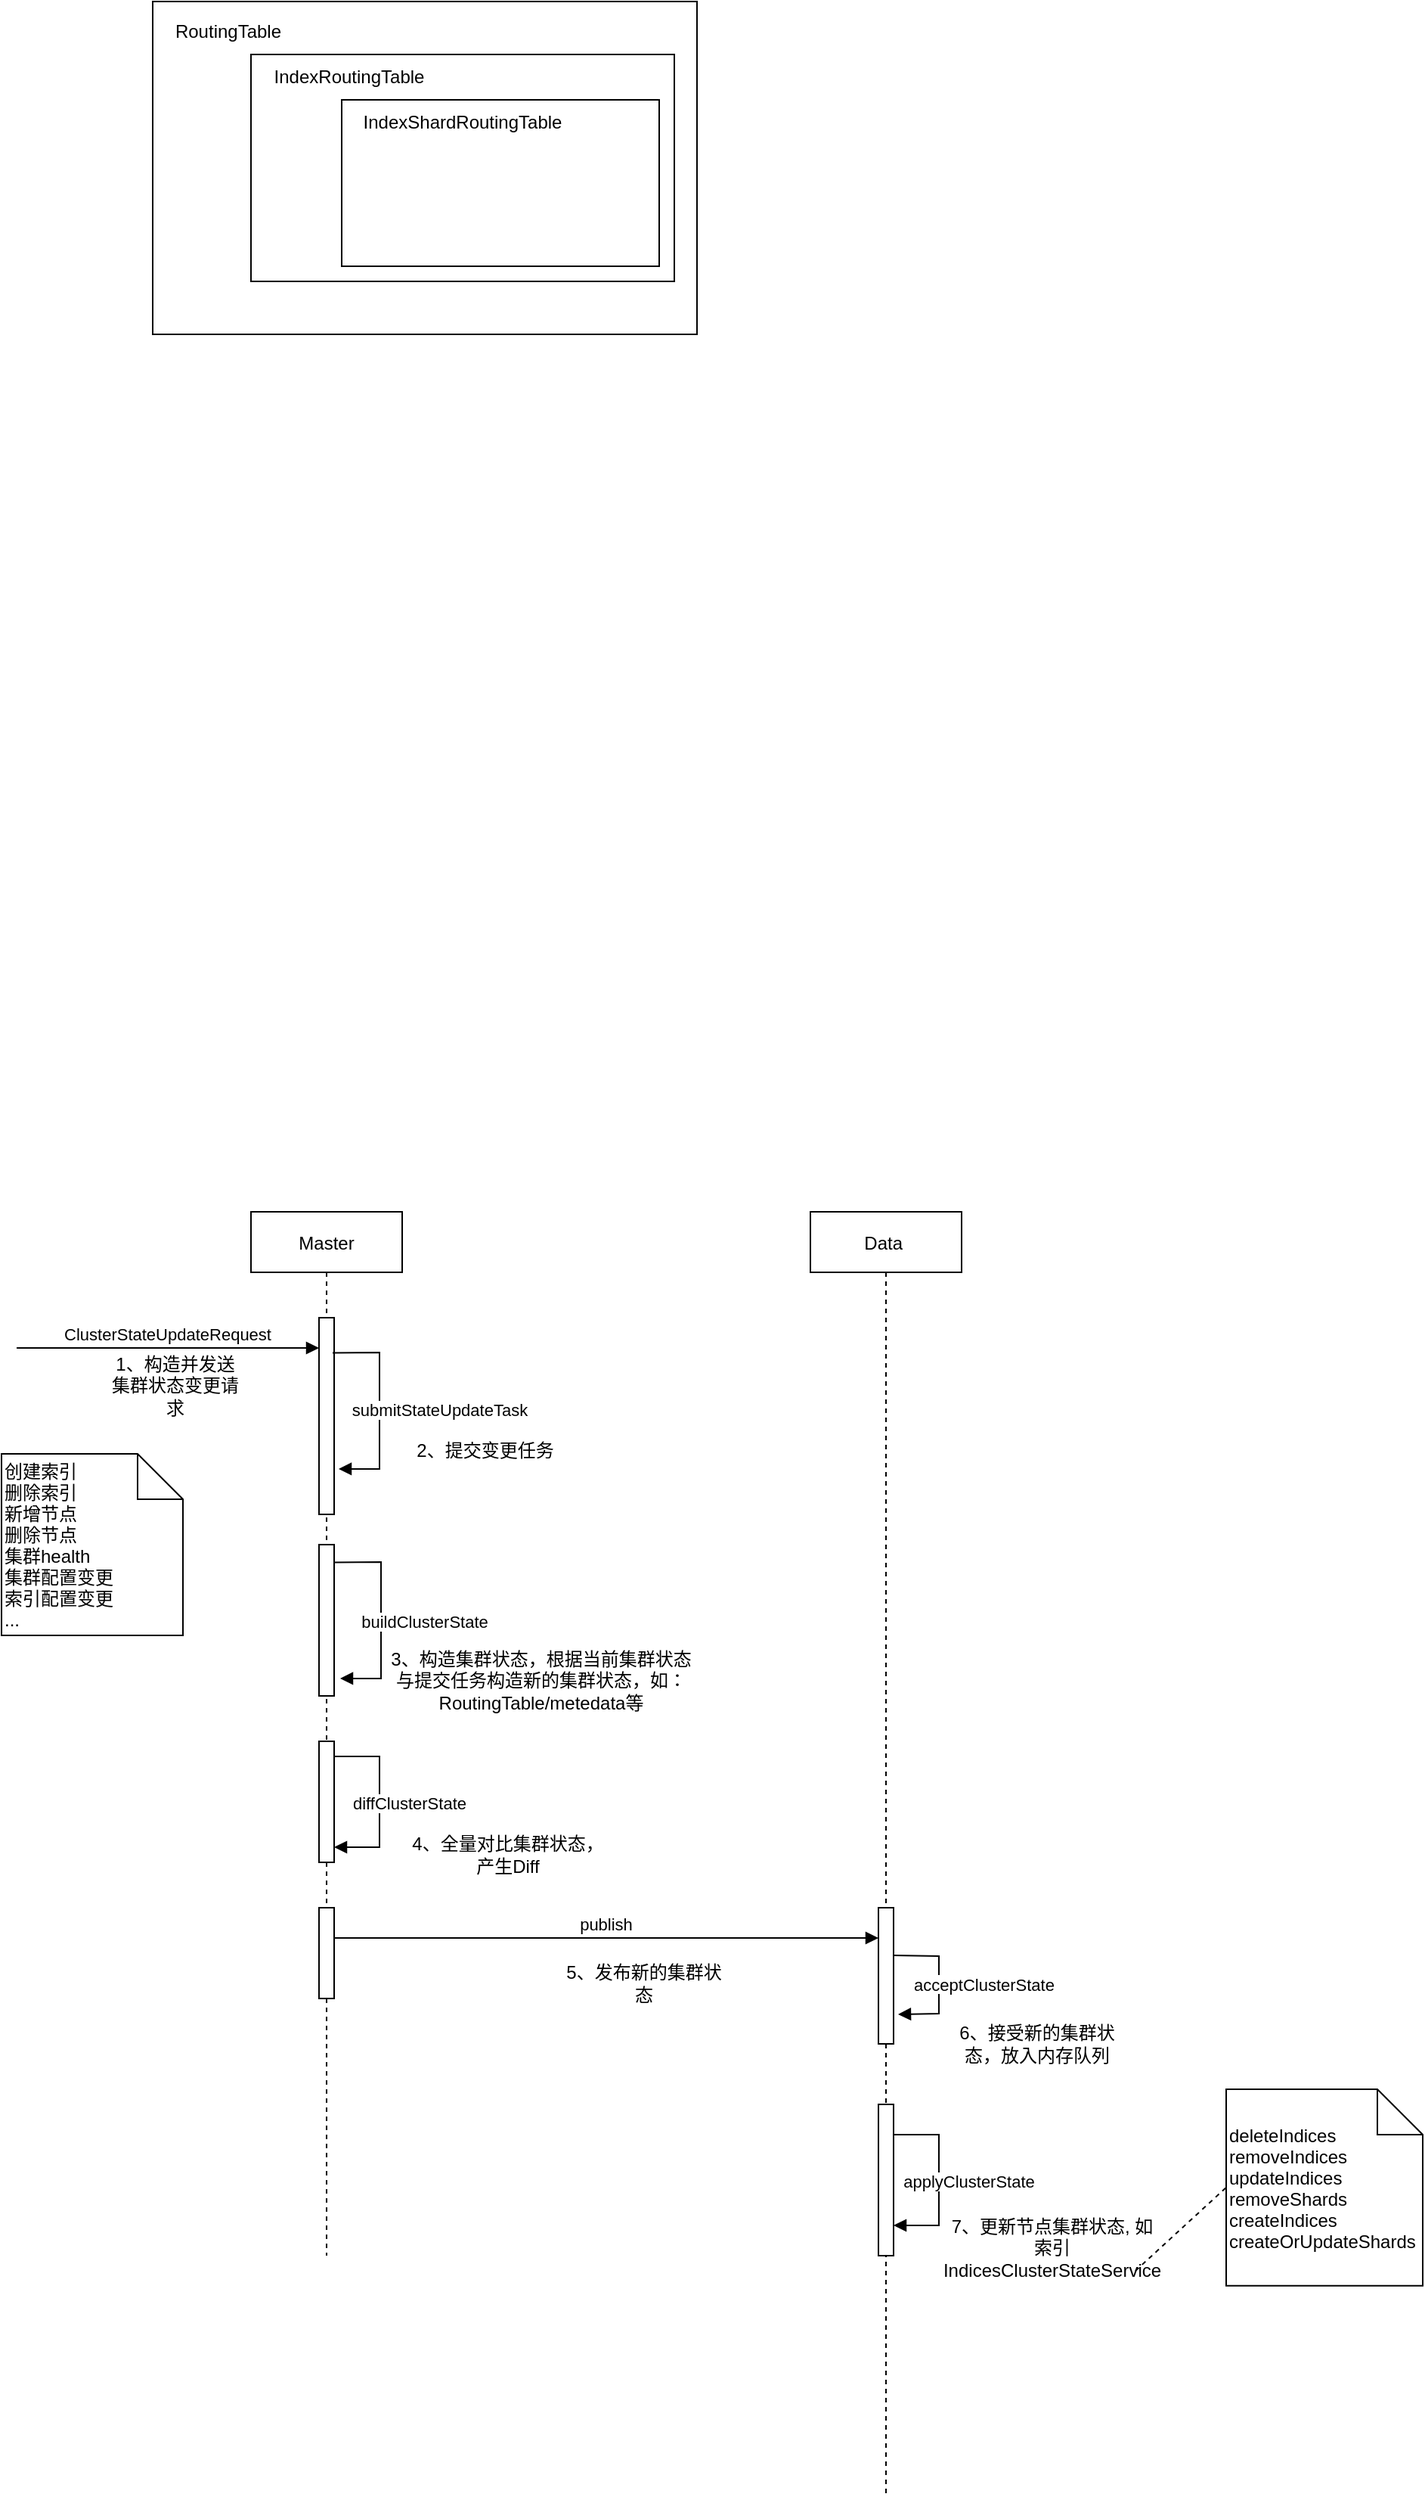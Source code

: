 <mxfile version="20.4.2" type="github">
  <diagram id="kgpKYQtTHZ0yAKxKKP6v" name="Page-1">
    <mxGraphModel dx="1426" dy="794" grid="1" gridSize="10" guides="1" tooltips="1" connect="1" arrows="1" fold="1" page="1" pageScale="1" pageWidth="1169" pageHeight="1654" math="0" shadow="0">
      <root>
        <mxCell id="0" />
        <mxCell id="1" parent="0" />
        <mxCell id="3nuBFxr9cyL0pnOWT2aG-1" value="Master" style="shape=umlLifeline;perimeter=lifelinePerimeter;container=1;collapsible=0;recursiveResize=0;rounded=0;shadow=0;strokeWidth=1;" parent="1" vertex="1">
          <mxGeometry x="215" y="870" width="100" height="690" as="geometry" />
        </mxCell>
        <mxCell id="3nuBFxr9cyL0pnOWT2aG-2" value="" style="points=[];perimeter=orthogonalPerimeter;rounded=0;shadow=0;strokeWidth=1;" parent="3nuBFxr9cyL0pnOWT2aG-1" vertex="1">
          <mxGeometry x="45" y="70" width="10" height="130" as="geometry" />
        </mxCell>
        <mxCell id="AwmB5CsNsaKVvRhN-XGT-18" value="submitStateUpdateTask" style="verticalAlign=bottom;endArrow=block;shadow=0;strokeWidth=1;rounded=0;exitX=0.9;exitY=0.179;exitDx=0;exitDy=0;exitPerimeter=0;entryX=1.3;entryY=0.769;entryDx=0;entryDy=0;entryPerimeter=0;" parent="3nuBFxr9cyL0pnOWT2aG-1" source="3nuBFxr9cyL0pnOWT2aG-2" target="3nuBFxr9cyL0pnOWT2aG-2" edge="1">
          <mxGeometry x="0.156" y="40" relative="1" as="geometry">
            <mxPoint x="55" y="90" as="sourcePoint" />
            <mxPoint x="65" y="170" as="targetPoint" />
            <Array as="points">
              <mxPoint x="85" y="93" />
              <mxPoint x="85" y="170" />
            </Array>
            <mxPoint as="offset" />
          </mxGeometry>
        </mxCell>
        <mxCell id="AwmB5CsNsaKVvRhN-XGT-12" value="" style="points=[];perimeter=orthogonalPerimeter;rounded=0;shadow=0;strokeWidth=1;" parent="3nuBFxr9cyL0pnOWT2aG-1" vertex="1">
          <mxGeometry x="45" y="220" width="10" height="100" as="geometry" />
        </mxCell>
        <mxCell id="AwmB5CsNsaKVvRhN-XGT-22" value="buildClusterState" style="verticalAlign=bottom;endArrow=block;shadow=0;strokeWidth=1;rounded=0;exitX=0.9;exitY=0.179;exitDx=0;exitDy=0;exitPerimeter=0;entryX=1.3;entryY=0.769;entryDx=0;entryDy=0;entryPerimeter=0;" parent="3nuBFxr9cyL0pnOWT2aG-1" edge="1">
          <mxGeometry x="0.178" y="29" relative="1" as="geometry">
            <mxPoint x="55" y="231.77" as="sourcePoint" />
            <mxPoint x="59" y="308.47" as="targetPoint" />
            <Array as="points">
              <mxPoint x="86" y="231.5" />
              <mxPoint x="86" y="308.5" />
            </Array>
            <mxPoint as="offset" />
          </mxGeometry>
        </mxCell>
        <mxCell id="AwmB5CsNsaKVvRhN-XGT-25" value="" style="points=[];perimeter=orthogonalPerimeter;rounded=0;shadow=0;strokeWidth=1;" parent="3nuBFxr9cyL0pnOWT2aG-1" vertex="1">
          <mxGeometry x="45" y="350" width="10" height="80" as="geometry" />
        </mxCell>
        <mxCell id="AwmB5CsNsaKVvRhN-XGT-26" value="diffClusterState" style="verticalAlign=bottom;endArrow=block;shadow=0;strokeWidth=1;rounded=0;" parent="3nuBFxr9cyL0pnOWT2aG-1" edge="1">
          <mxGeometry x="0.167" y="20" relative="1" as="geometry">
            <mxPoint x="55" y="360" as="sourcePoint" />
            <mxPoint x="55" y="420" as="targetPoint" />
            <Array as="points">
              <mxPoint x="85" y="360" />
              <mxPoint x="85" y="420" />
            </Array>
            <mxPoint as="offset" />
          </mxGeometry>
        </mxCell>
        <mxCell id="AwmB5CsNsaKVvRhN-XGT-30" value="" style="points=[];perimeter=orthogonalPerimeter;rounded=0;shadow=0;strokeWidth=1;" parent="3nuBFxr9cyL0pnOWT2aG-1" vertex="1">
          <mxGeometry x="45" y="460" width="10" height="60" as="geometry" />
        </mxCell>
        <mxCell id="3nuBFxr9cyL0pnOWT2aG-5" value="Data " style="shape=umlLifeline;perimeter=lifelinePerimeter;container=1;collapsible=0;recursiveResize=0;rounded=0;shadow=0;strokeWidth=1;" parent="1" vertex="1">
          <mxGeometry x="585" y="870" width="100" height="850" as="geometry" />
        </mxCell>
        <mxCell id="3nuBFxr9cyL0pnOWT2aG-6" value="" style="points=[];perimeter=orthogonalPerimeter;rounded=0;shadow=0;strokeWidth=1;" parent="3nuBFxr9cyL0pnOWT2aG-5" vertex="1">
          <mxGeometry x="45" y="460" width="10" height="90" as="geometry" />
        </mxCell>
        <mxCell id="AwmB5CsNsaKVvRhN-XGT-38" value="acceptClusterState" style="verticalAlign=bottom;endArrow=block;shadow=0;strokeWidth=1;rounded=0;entryX=1.3;entryY=0.783;entryDx=0;entryDy=0;entryPerimeter=0;exitX=1;exitY=0.35;exitDx=0;exitDy=0;exitPerimeter=0;" parent="3nuBFxr9cyL0pnOWT2aG-5" source="3nuBFxr9cyL0pnOWT2aG-6" target="3nuBFxr9cyL0pnOWT2aG-6" edge="1">
          <mxGeometry x="0.221" y="30" relative="1" as="geometry">
            <mxPoint x="55" y="480" as="sourcePoint" />
            <mxPoint x="55" y="540" as="targetPoint" />
            <Array as="points">
              <mxPoint x="85" y="492" />
              <mxPoint x="85" y="530" />
            </Array>
            <mxPoint as="offset" />
          </mxGeometry>
        </mxCell>
        <mxCell id="AwmB5CsNsaKVvRhN-XGT-41" value="" style="points=[];perimeter=orthogonalPerimeter;rounded=0;shadow=0;strokeWidth=1;" parent="3nuBFxr9cyL0pnOWT2aG-5" vertex="1">
          <mxGeometry x="45" y="590" width="10" height="100" as="geometry" />
        </mxCell>
        <mxCell id="AwmB5CsNsaKVvRhN-XGT-42" value="applyClusterState" style="verticalAlign=bottom;endArrow=block;shadow=0;strokeWidth=1;rounded=0;" parent="3nuBFxr9cyL0pnOWT2aG-5" edge="1">
          <mxGeometry x="0.167" y="20" relative="1" as="geometry">
            <mxPoint x="55" y="610" as="sourcePoint" />
            <mxPoint x="55" y="670" as="targetPoint" />
            <Array as="points">
              <mxPoint x="85" y="610" />
              <mxPoint x="85" y="670" />
            </Array>
            <mxPoint as="offset" />
          </mxGeometry>
        </mxCell>
        <mxCell id="AwmB5CsNsaKVvRhN-XGT-1" value="" style="rounded=0;whiteSpace=wrap;html=1;" parent="1" vertex="1">
          <mxGeometry x="150" y="70" width="360" height="220" as="geometry" />
        </mxCell>
        <mxCell id="AwmB5CsNsaKVvRhN-XGT-2" value="RoutingTable" style="text;html=1;strokeColor=none;fillColor=none;align=center;verticalAlign=middle;whiteSpace=wrap;rounded=0;" parent="1" vertex="1">
          <mxGeometry x="160" y="75" width="80" height="30" as="geometry" />
        </mxCell>
        <mxCell id="AwmB5CsNsaKVvRhN-XGT-3" value="" style="rounded=0;whiteSpace=wrap;html=1;" parent="1" vertex="1">
          <mxGeometry x="215" y="105" width="280" height="150" as="geometry" />
        </mxCell>
        <mxCell id="AwmB5CsNsaKVvRhN-XGT-4" value="IndexRoutingTable" style="text;html=1;strokeColor=none;fillColor=none;align=center;verticalAlign=middle;whiteSpace=wrap;rounded=0;" parent="1" vertex="1">
          <mxGeometry x="240" y="105" width="80" height="30" as="geometry" />
        </mxCell>
        <mxCell id="AwmB5CsNsaKVvRhN-XGT-5" value="" style="rounded=0;whiteSpace=wrap;html=1;" parent="1" vertex="1">
          <mxGeometry x="275" y="135" width="210" height="110" as="geometry" />
        </mxCell>
        <mxCell id="AwmB5CsNsaKVvRhN-XGT-6" value="IndexShardRoutingTable" style="text;html=1;strokeColor=none;fillColor=none;align=center;verticalAlign=middle;whiteSpace=wrap;rounded=0;" parent="1" vertex="1">
          <mxGeometry x="325" y="135" width="60" height="30" as="geometry" />
        </mxCell>
        <mxCell id="AwmB5CsNsaKVvRhN-XGT-13" value="ClusterStateUpdateRequest" style="verticalAlign=bottom;endArrow=block;entryX=0;entryY=0;shadow=0;strokeWidth=1;rounded=0;" parent="1" edge="1">
          <mxGeometry relative="1" as="geometry">
            <mxPoint x="60" y="960" as="sourcePoint" />
            <mxPoint x="260" y="960" as="targetPoint" />
          </mxGeometry>
        </mxCell>
        <mxCell id="AwmB5CsNsaKVvRhN-XGT-17" value="1、构造并发送集群状态变更请求" style="text;html=1;strokeColor=none;fillColor=none;align=center;verticalAlign=middle;whiteSpace=wrap;rounded=0;" parent="1" vertex="1">
          <mxGeometry x="120" y="970" width="90" height="30" as="geometry" />
        </mxCell>
        <mxCell id="AwmB5CsNsaKVvRhN-XGT-20" value="2、提交变更任务" style="text;html=1;strokeColor=none;fillColor=none;align=center;verticalAlign=middle;whiteSpace=wrap;rounded=0;" parent="1" vertex="1">
          <mxGeometry x="320" y="1015" width="100" height="25" as="geometry" />
        </mxCell>
        <mxCell id="AwmB5CsNsaKVvRhN-XGT-24" value="3、构造集群状态，根据当前集群状态与提交任务构造新的集群状态，如：RoutingTable/metedata等" style="text;html=1;strokeColor=none;fillColor=none;align=center;verticalAlign=middle;whiteSpace=wrap;rounded=0;" parent="1" vertex="1">
          <mxGeometry x="302.5" y="1150" width="207.5" height="60" as="geometry" />
        </mxCell>
        <mxCell id="AwmB5CsNsaKVvRhN-XGT-29" value="4、全量对比集群状态，产生Diff" style="text;html=1;strokeColor=none;fillColor=none;align=center;verticalAlign=middle;whiteSpace=wrap;rounded=0;" parent="1" vertex="1">
          <mxGeometry x="320" y="1280" width="130" height="30" as="geometry" />
        </mxCell>
        <mxCell id="AwmB5CsNsaKVvRhN-XGT-35" value="创建索引&#xa;删除索引&#xa;新增节点&#xa;删除节点&#xa;集群health&#xa;集群配置变更&#xa;索引配置变更&#xa;..." style="shape=note;align=left" parent="1" vertex="1">
          <mxGeometry x="50" y="1030" width="120" height="120" as="geometry" />
        </mxCell>
        <mxCell id="AwmB5CsNsaKVvRhN-XGT-37" value="publish" style="verticalAlign=bottom;endArrow=block;shadow=0;strokeWidth=1;rounded=0;" parent="1" edge="1">
          <mxGeometry relative="1" as="geometry">
            <mxPoint x="270" y="1350" as="sourcePoint" />
            <mxPoint x="630" y="1350" as="targetPoint" />
          </mxGeometry>
        </mxCell>
        <mxCell id="AwmB5CsNsaKVvRhN-XGT-39" value="5、发布新的集群状态" style="text;html=1;strokeColor=none;fillColor=none;align=center;verticalAlign=middle;whiteSpace=wrap;rounded=0;" parent="1" vertex="1">
          <mxGeometry x="420" y="1360" width="110" height="40" as="geometry" />
        </mxCell>
        <mxCell id="AwmB5CsNsaKVvRhN-XGT-40" value="6、接受新的集群状态，放入内存队列" style="text;html=1;strokeColor=none;fillColor=none;align=center;verticalAlign=middle;whiteSpace=wrap;rounded=0;" parent="1" vertex="1">
          <mxGeometry x="680" y="1400" width="110" height="40" as="geometry" />
        </mxCell>
        <mxCell id="AwmB5CsNsaKVvRhN-XGT-48" style="edgeStyle=none;rounded=0;orthogonalLoop=1;jettySize=auto;html=1;entryX=0;entryY=0.5;entryDx=0;entryDy=0;entryPerimeter=0;exitX=1;exitY=1;exitDx=0;exitDy=0;dashed=1;endArrow=none;endFill=0;" parent="1" source="AwmB5CsNsaKVvRhN-XGT-43" target="AwmB5CsNsaKVvRhN-XGT-45" edge="1">
          <mxGeometry relative="1" as="geometry" />
        </mxCell>
        <mxCell id="AwmB5CsNsaKVvRhN-XGT-43" value="7、更新节点集群状态, 如索引IndicesClusterStateService" style="text;html=1;strokeColor=none;fillColor=none;align=center;verticalAlign=middle;whiteSpace=wrap;rounded=0;" parent="1" vertex="1">
          <mxGeometry x="690" y="1540" width="110" height="30" as="geometry" />
        </mxCell>
        <mxCell id="AwmB5CsNsaKVvRhN-XGT-45" value="deleteIndices&#xa;removeIndices&#xa;updateIndices&#xa;removeShards&#xa;createIndices&#xa;createOrUpdateShards" style="shape=note;align=left" parent="1" vertex="1">
          <mxGeometry x="860" y="1450" width="130" height="129.83" as="geometry" />
        </mxCell>
      </root>
    </mxGraphModel>
  </diagram>
</mxfile>
